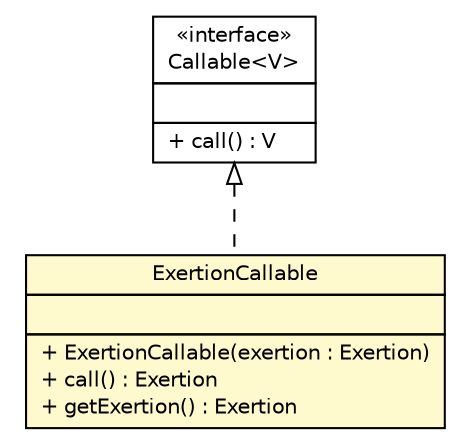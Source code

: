 #!/usr/local/bin/dot
#
# Class diagram 
# Generated by UMLGraph version R5_6 (http://www.umlgraph.org/)
#

digraph G {
	edge [fontname="Helvetica",fontsize=10,labelfontname="Helvetica",labelfontsize=10];
	node [fontname="Helvetica",fontsize=10,shape=plaintext];
	nodesep=0.25;
	ranksep=0.5;
	// sorcer.service.ExertionCallable
	c200935 [label=<<table title="sorcer.service.ExertionCallable" border="0" cellborder="1" cellspacing="0" cellpadding="2" port="p" bgcolor="lemonChiffon" href="./ExertionCallable.html">
		<tr><td><table border="0" cellspacing="0" cellpadding="1">
<tr><td align="center" balign="center"> ExertionCallable </td></tr>
		</table></td></tr>
		<tr><td><table border="0" cellspacing="0" cellpadding="1">
<tr><td align="left" balign="left">  </td></tr>
		</table></td></tr>
		<tr><td><table border="0" cellspacing="0" cellpadding="1">
<tr><td align="left" balign="left"> + ExertionCallable(exertion : Exertion) </td></tr>
<tr><td align="left" balign="left"> + call() : Exertion </td></tr>
<tr><td align="left" balign="left"> + getExertion() : Exertion </td></tr>
		</table></td></tr>
		</table>>, URL="./ExertionCallable.html", fontname="Helvetica", fontcolor="black", fontsize=10.0];
	//sorcer.service.ExertionCallable implements java.util.concurrent.Callable<V>
	c201384:p -> c200935:p [dir=back,arrowtail=empty,style=dashed];
	// java.util.concurrent.Callable<V>
	c201384 [label=<<table title="java.util.concurrent.Callable" border="0" cellborder="1" cellspacing="0" cellpadding="2" port="p" href="http://docs.oracle.com/javase/7/docs/api/java/util/concurrent/Callable.html">
		<tr><td><table border="0" cellspacing="0" cellpadding="1">
<tr><td align="center" balign="center"> &#171;interface&#187; </td></tr>
<tr><td align="center" balign="center"> Callable&lt;V&gt; </td></tr>
		</table></td></tr>
		<tr><td><table border="0" cellspacing="0" cellpadding="1">
<tr><td align="left" balign="left">  </td></tr>
		</table></td></tr>
		<tr><td><table border="0" cellspacing="0" cellpadding="1">
<tr><td align="left" balign="left"> + call() : V </td></tr>
		</table></td></tr>
		</table>>, URL="http://docs.oracle.com/javase/7/docs/api/java/util/concurrent/Callable.html", fontname="Helvetica", fontcolor="black", fontsize=10.0];
}

